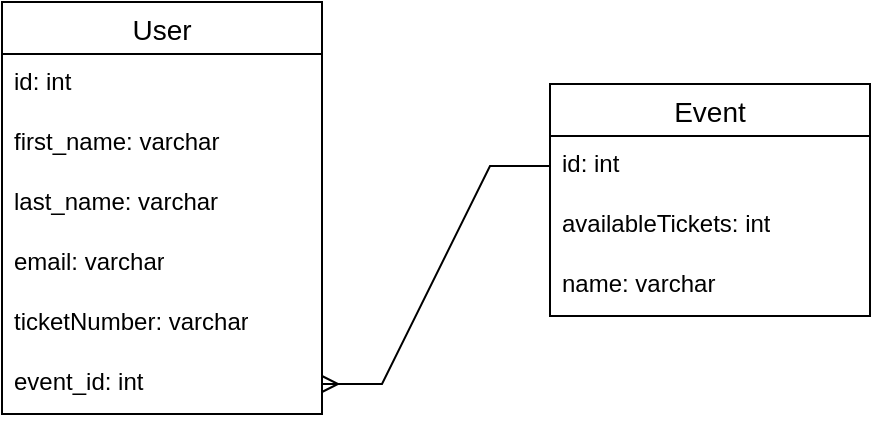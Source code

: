 <mxfile version="25.0.1">
  <diagram name="Страница — 1" id="uCmioPKxb0vcSp-tdJrw">
    <mxGraphModel dx="1562" dy="855" grid="0" gridSize="10" guides="1" tooltips="1" connect="1" arrows="1" fold="1" page="1" pageScale="1" pageWidth="827" pageHeight="1169" math="0" shadow="0">
      <root>
        <mxCell id="0" />
        <mxCell id="1" parent="0" />
        <mxCell id="iO2LkAsa3sTP4BTWzcII-1" value="User" style="swimlane;fontStyle=0;childLayout=stackLayout;horizontal=1;startSize=26;horizontalStack=0;resizeParent=1;resizeParentMax=0;resizeLast=0;collapsible=1;marginBottom=0;align=center;fontSize=14;" vertex="1" parent="1">
          <mxGeometry x="86" y="259" width="160" height="206" as="geometry">
            <mxRectangle x="60" y="285" width="65" height="29" as="alternateBounds" />
          </mxGeometry>
        </mxCell>
        <mxCell id="iO2LkAsa3sTP4BTWzcII-2" value="id: int" style="text;strokeColor=none;fillColor=none;spacingLeft=4;spacingRight=4;overflow=hidden;rotatable=0;points=[[0,0.5],[1,0.5]];portConstraint=eastwest;fontSize=12;whiteSpace=wrap;html=1;" vertex="1" parent="iO2LkAsa3sTP4BTWzcII-1">
          <mxGeometry y="26" width="160" height="30" as="geometry" />
        </mxCell>
        <mxCell id="iO2LkAsa3sTP4BTWzcII-3" value="first_name: varchar" style="text;strokeColor=none;fillColor=none;spacingLeft=4;spacingRight=4;overflow=hidden;rotatable=0;points=[[0,0.5],[1,0.5]];portConstraint=eastwest;fontSize=12;whiteSpace=wrap;html=1;" vertex="1" parent="iO2LkAsa3sTP4BTWzcII-1">
          <mxGeometry y="56" width="160" height="30" as="geometry" />
        </mxCell>
        <mxCell id="iO2LkAsa3sTP4BTWzcII-4" value="last_name: varchar" style="text;strokeColor=none;fillColor=none;spacingLeft=4;spacingRight=4;overflow=hidden;rotatable=0;points=[[0,0.5],[1,0.5]];portConstraint=eastwest;fontSize=12;whiteSpace=wrap;html=1;" vertex="1" parent="iO2LkAsa3sTP4BTWzcII-1">
          <mxGeometry y="86" width="160" height="30" as="geometry" />
        </mxCell>
        <mxCell id="iO2LkAsa3sTP4BTWzcII-9" value="email: varchar" style="text;strokeColor=none;fillColor=none;spacingLeft=4;spacingRight=4;overflow=hidden;rotatable=0;points=[[0,0.5],[1,0.5]];portConstraint=eastwest;fontSize=12;whiteSpace=wrap;html=1;" vertex="1" parent="iO2LkAsa3sTP4BTWzcII-1">
          <mxGeometry y="116" width="160" height="30" as="geometry" />
        </mxCell>
        <mxCell id="iO2LkAsa3sTP4BTWzcII-29" value="ticketNumber: varchar" style="text;strokeColor=none;fillColor=none;spacingLeft=4;spacingRight=4;overflow=hidden;rotatable=0;points=[[0,0.5],[1,0.5]];portConstraint=eastwest;fontSize=12;whiteSpace=wrap;html=1;" vertex="1" parent="iO2LkAsa3sTP4BTWzcII-1">
          <mxGeometry y="146" width="160" height="30" as="geometry" />
        </mxCell>
        <mxCell id="iO2LkAsa3sTP4BTWzcII-30" value="event_id: int" style="text;strokeColor=none;fillColor=none;spacingLeft=4;spacingRight=4;overflow=hidden;rotatable=0;points=[[0,0.5],[1,0.5]];portConstraint=eastwest;fontSize=12;whiteSpace=wrap;html=1;" vertex="1" parent="iO2LkAsa3sTP4BTWzcII-1">
          <mxGeometry y="176" width="160" height="30" as="geometry" />
        </mxCell>
        <mxCell id="iO2LkAsa3sTP4BTWzcII-5" value="Event" style="swimlane;fontStyle=0;childLayout=stackLayout;horizontal=1;startSize=26;horizontalStack=0;resizeParent=1;resizeParentMax=0;resizeLast=0;collapsible=1;marginBottom=0;align=center;fontSize=14;" vertex="1" parent="1">
          <mxGeometry x="360" y="300" width="160" height="116" as="geometry" />
        </mxCell>
        <mxCell id="iO2LkAsa3sTP4BTWzcII-6" value="id: int" style="text;strokeColor=none;fillColor=none;spacingLeft=4;spacingRight=4;overflow=hidden;rotatable=0;points=[[0,0.5],[1,0.5]];portConstraint=eastwest;fontSize=12;whiteSpace=wrap;html=1;" vertex="1" parent="iO2LkAsa3sTP4BTWzcII-5">
          <mxGeometry y="26" width="160" height="30" as="geometry" />
        </mxCell>
        <mxCell id="iO2LkAsa3sTP4BTWzcII-7" value="availableTickets: int" style="text;strokeColor=none;fillColor=none;spacingLeft=4;spacingRight=4;overflow=hidden;rotatable=0;points=[[0,0.5],[1,0.5]];portConstraint=eastwest;fontSize=12;whiteSpace=wrap;html=1;" vertex="1" parent="iO2LkAsa3sTP4BTWzcII-5">
          <mxGeometry y="56" width="160" height="30" as="geometry" />
        </mxCell>
        <mxCell id="iO2LkAsa3sTP4BTWzcII-8" value="name: varchar" style="text;strokeColor=none;fillColor=none;spacingLeft=4;spacingRight=4;overflow=hidden;rotatable=0;points=[[0,0.5],[1,0.5]];portConstraint=eastwest;fontSize=12;whiteSpace=wrap;html=1;" vertex="1" parent="iO2LkAsa3sTP4BTWzcII-5">
          <mxGeometry y="86" width="160" height="30" as="geometry" />
        </mxCell>
        <mxCell id="iO2LkAsa3sTP4BTWzcII-11" style="edgeStyle=entityRelationEdgeStyle;rounded=0;orthogonalLoop=1;jettySize=auto;html=1;exitX=0;exitY=0.5;exitDx=0;exitDy=0;entryX=1;entryY=0.5;entryDx=0;entryDy=0;endArrow=ERmany;endFill=0;startArrow=none;startFill=0;" edge="1" parent="1" source="iO2LkAsa3sTP4BTWzcII-6" target="iO2LkAsa3sTP4BTWzcII-30">
          <mxGeometry relative="1" as="geometry" />
        </mxCell>
      </root>
    </mxGraphModel>
  </diagram>
</mxfile>
